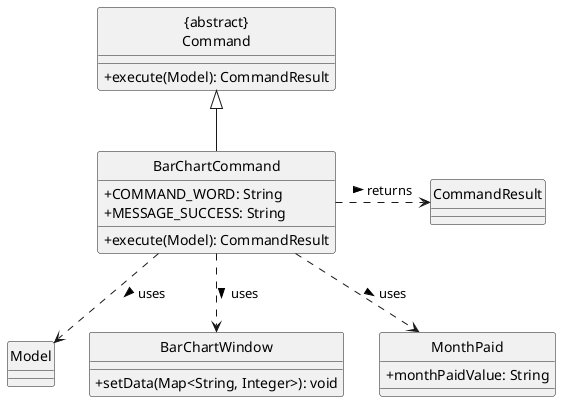 @startuml
hide circle
skinparam classAttributeIconSize 0

Class "{abstract}\nCommand" as Command {
  +execute(Model): CommandResult
}
Class BarChartCommand {
  +COMMAND_WORD: String
  +MESSAGE_SUCCESS: String
  +execute(Model): CommandResult
}
Class CommandResult
Class Model
Class BarChartWindow {
  +setData(Map<String, Integer>): void
}
Class MonthPaid {
  +monthPaidValue: String
}

BarChartCommand -up-|> Command
BarChartCommand .right> CommandResult : returns >
BarChartCommand ..> Model : uses >
BarChartCommand ..> BarChartWindow : uses >
BarChartCommand ..> MonthPaid : uses >

@enduml

